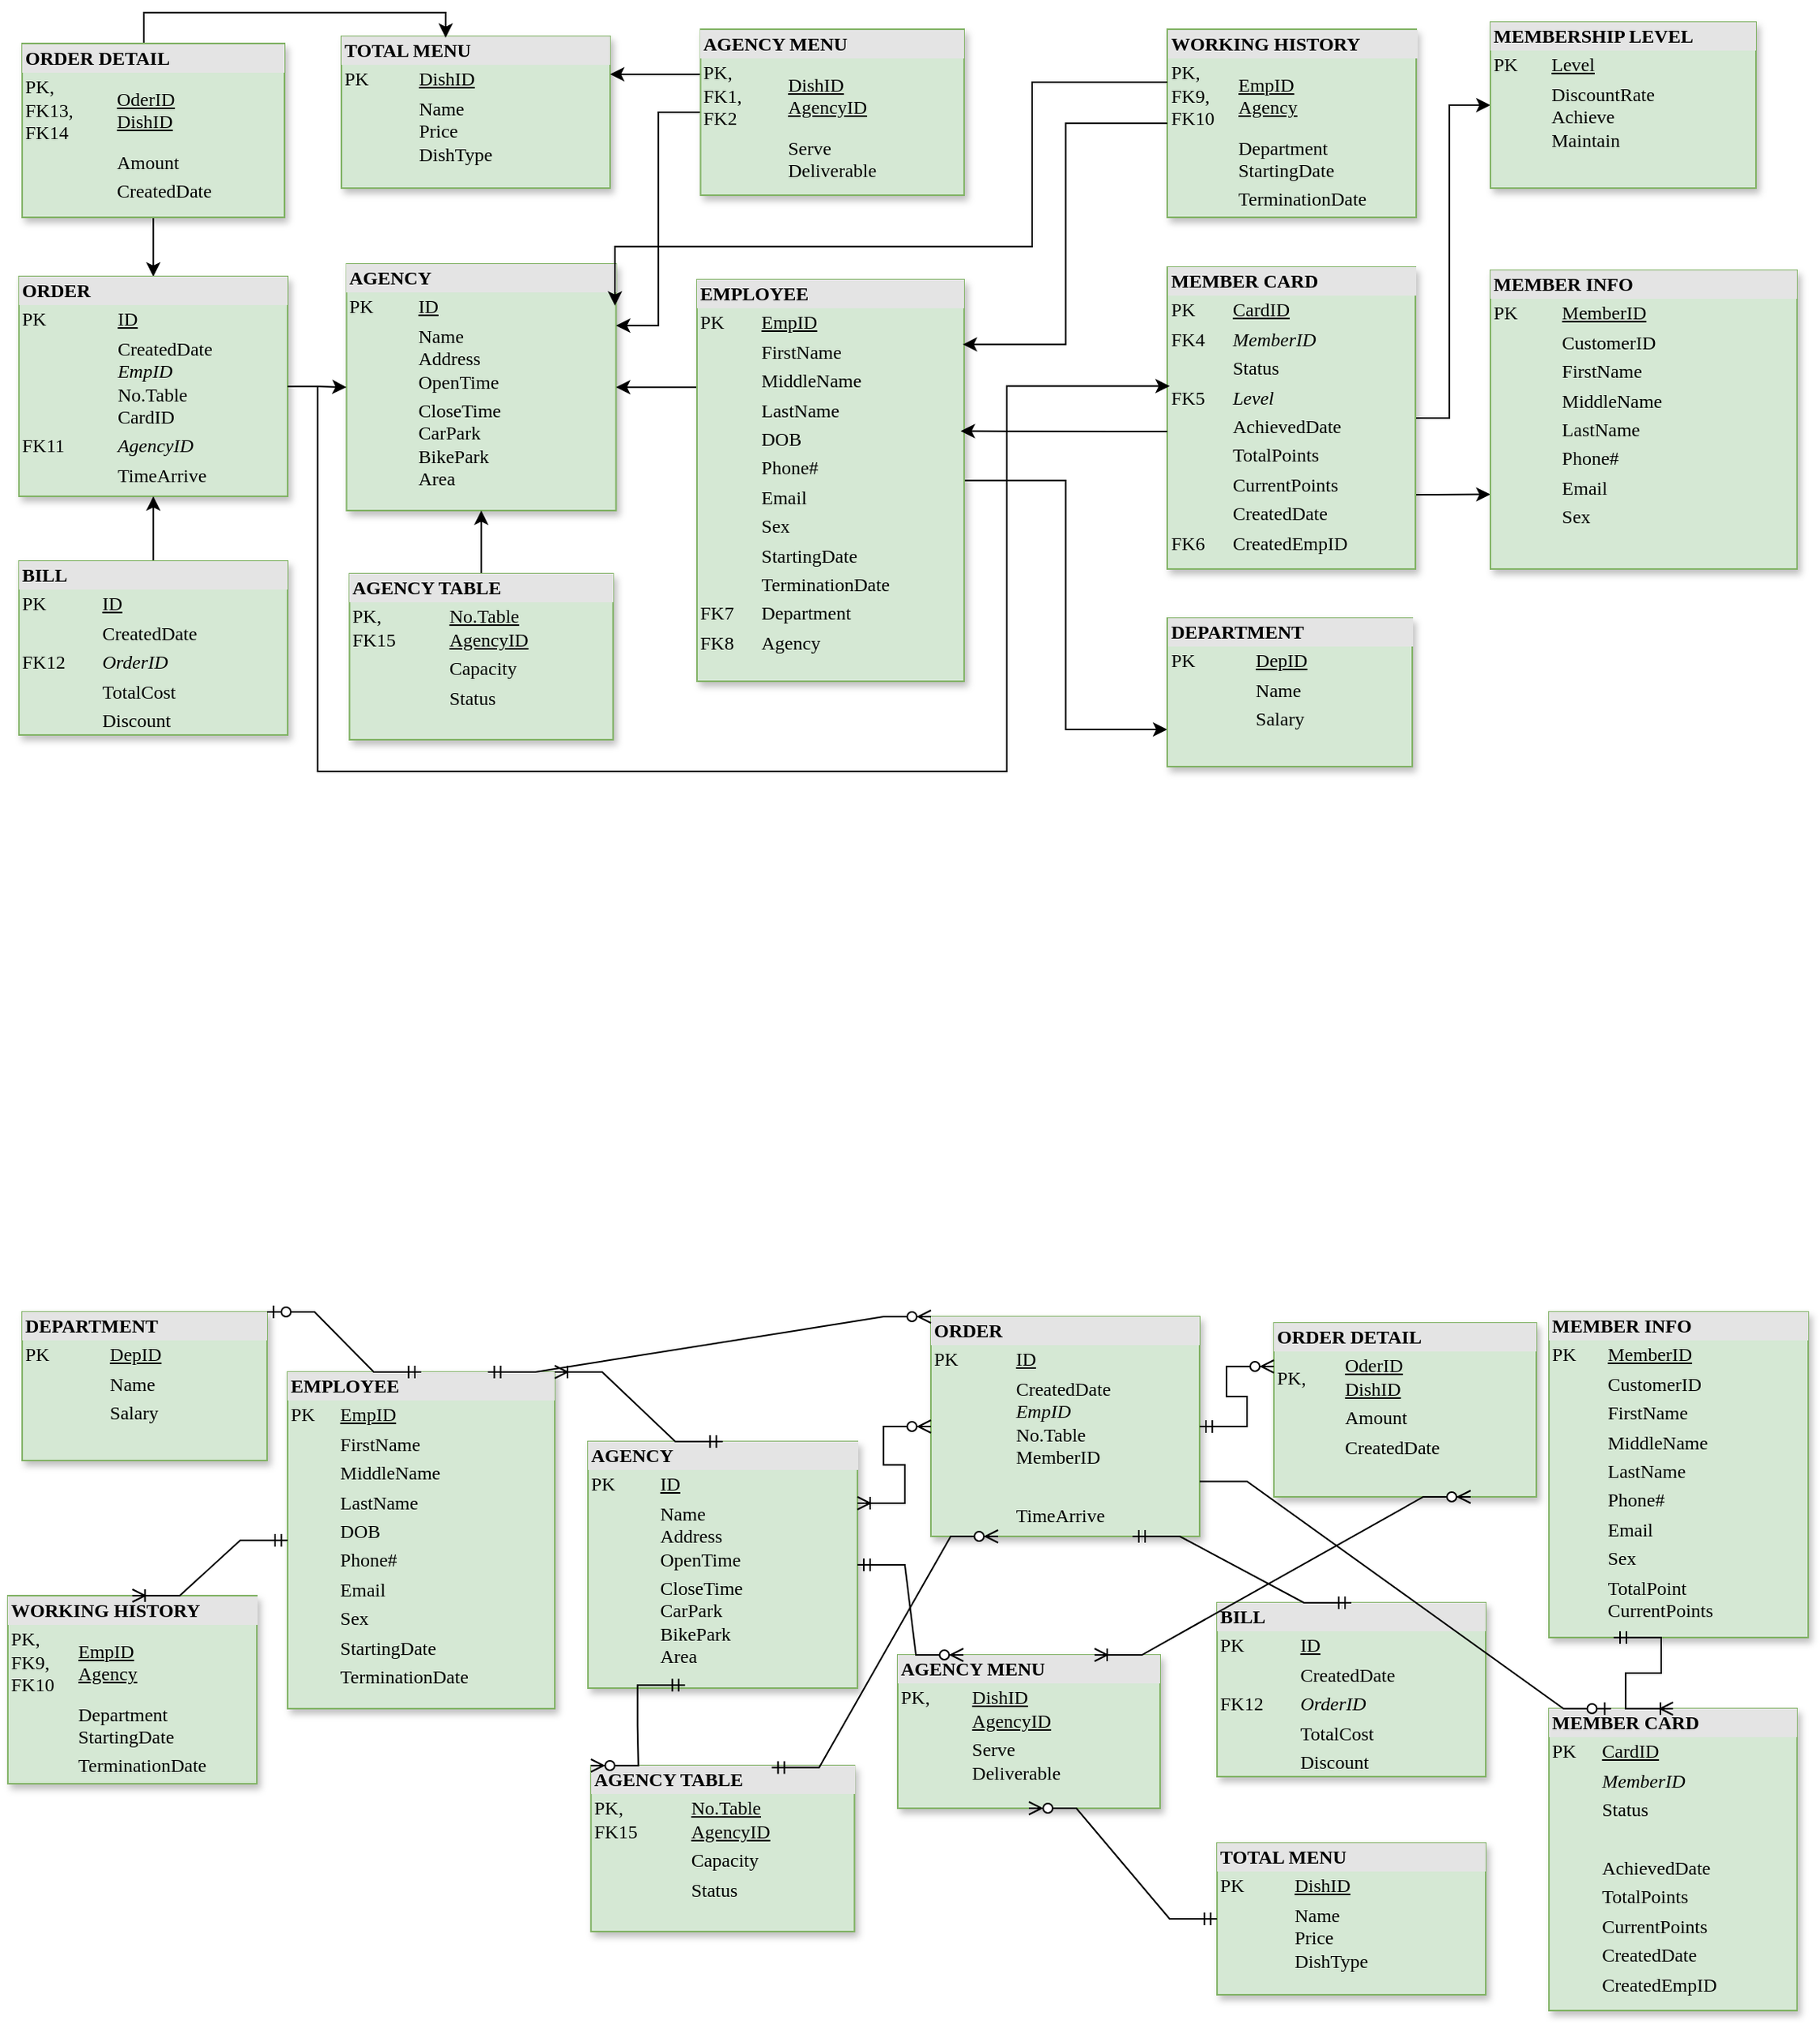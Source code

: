 <mxfile version="24.7.17">
  <diagram name="Page-1" id="2ca16b54-16f6-2749-3443-fa8db7711227">
    <mxGraphModel dx="1235" dy="614" grid="0" gridSize="10" guides="1" tooltips="1" connect="1" arrows="1" fold="1" page="1" pageScale="1" pageWidth="1169" pageHeight="827" background="none" math="0" shadow="0">
      <root>
        <mxCell id="0" />
        <mxCell id="1" parent="0" />
        <mxCell id="2ed32ef02a7f4228-1" value="&lt;div style=&quot;box-sizing:border-box;width:100%;background:#e4e4e4;padding:2px;&quot;&gt;&lt;b&gt;AGENCY&lt;/b&gt;&lt;/div&gt;&lt;table style=&quot;width:100%;font-size:1em;&quot; cellpadding=&quot;2&quot; cellspacing=&quot;0&quot;&gt;&lt;tbody&gt;&lt;tr&gt;&lt;td&gt;PK&lt;/td&gt;&lt;td&gt;&lt;u&gt;ID&lt;/u&gt;&lt;/td&gt;&lt;/tr&gt;&lt;tr&gt;&lt;td&gt;&lt;br&gt;&lt;/td&gt;&lt;td&gt;Name&lt;br&gt;Address&lt;br&gt;OpenTime&lt;/td&gt;&lt;/tr&gt;&lt;tr&gt;&lt;td&gt;&lt;/td&gt;&lt;td&gt;CloseTime&lt;br&gt;CarPark&lt;br&gt;BikePark&lt;br&gt;Area&lt;/td&gt;&lt;/tr&gt;&lt;/tbody&gt;&lt;/table&gt;" style="verticalAlign=top;align=left;overflow=fill;html=1;rounded=0;shadow=1;comic=0;labelBackgroundColor=none;strokeWidth=1;fontFamily=Verdana;fontSize=12;glass=0;fillStyle=auto;fillColor=#d5e8d4;strokeColor=#82b366;" parent="1" vertex="1">
          <mxGeometry x="227.25" y="185" width="170.5" height="156" as="geometry" />
        </mxCell>
        <mxCell id="6oDSdJ-jzybckBqlgJjw-52" style="edgeStyle=orthogonalEdgeStyle;rounded=0;orthogonalLoop=1;jettySize=auto;html=1;entryX=0;entryY=0.5;entryDx=0;entryDy=0;" parent="1" source="2ed32ef02a7f4228-10" target="6oDSdJ-jzybckBqlgJjw-8" edge="1">
          <mxGeometry relative="1" as="geometry">
            <Array as="points">
              <mxPoint x="925" y="282" />
              <mxPoint x="925" y="84" />
            </Array>
          </mxGeometry>
        </mxCell>
        <mxCell id="6oDSdJ-jzybckBqlgJjw-68" style="edgeStyle=orthogonalEdgeStyle;rounded=0;orthogonalLoop=1;jettySize=auto;html=1;entryX=0;entryY=0.75;entryDx=0;entryDy=0;" parent="1" source="2ed32ef02a7f4228-10" target="6oDSdJ-jzybckBqlgJjw-14" edge="1">
          <mxGeometry relative="1" as="geometry">
            <Array as="points">
              <mxPoint x="914" y="331" />
              <mxPoint x="914" y="331" />
            </Array>
          </mxGeometry>
        </mxCell>
        <mxCell id="2ed32ef02a7f4228-10" value="&lt;div style=&quot;box-sizing: border-box ; width: 100% ; background: #e4e4e4 ; padding: 2px&quot;&gt;&lt;b&gt;MEMBER CARD&lt;/b&gt;&lt;/div&gt;&lt;table style=&quot;width: 100% ; font-size: 1em&quot; cellpadding=&quot;2&quot; cellspacing=&quot;0&quot;&gt;&lt;tbody&gt;&lt;tr&gt;&lt;td&gt;PK&lt;/td&gt;&lt;td&gt;&lt;u&gt;CardID&lt;/u&gt;&lt;/td&gt;&lt;/tr&gt;&lt;tr&gt;&lt;td&gt;FK4&lt;/td&gt;&lt;td&gt;&lt;i&gt;MemberID&lt;/i&gt;&lt;/td&gt;&lt;/tr&gt;&lt;tr&gt;&lt;td&gt;&lt;/td&gt;&lt;td&gt;Status&lt;/td&gt;&lt;/tr&gt;&lt;tr&gt;&lt;td&gt;FK5&lt;/td&gt;&lt;td&gt;&lt;i&gt;Level&lt;/i&gt;&lt;/td&gt;&lt;/tr&gt;&lt;tr&gt;&lt;td&gt;&lt;/td&gt;&lt;td&gt;AchievedDate&lt;/td&gt;&lt;/tr&gt;&lt;tr&gt;&lt;td&gt;&lt;/td&gt;&lt;td&gt;TotalPoints&lt;/td&gt;&lt;/tr&gt;&lt;tr&gt;&lt;td&gt;&lt;/td&gt;&lt;td&gt;CurrentPoints&lt;/td&gt;&lt;/tr&gt;&lt;tr&gt;&lt;td&gt;&lt;/td&gt;&lt;td&gt;CreatedDate&lt;/td&gt;&lt;/tr&gt;&lt;tr&gt;&lt;td&gt;FK6&lt;/td&gt;&lt;td&gt;CreatedEmpID&lt;/td&gt;&lt;/tr&gt;&lt;/tbody&gt;&lt;/table&gt;" style="verticalAlign=top;align=left;overflow=fill;html=1;rounded=0;shadow=1;comic=0;labelBackgroundColor=none;strokeWidth=1;fontFamily=Verdana;fontSize=12;glass=0;fillStyle=auto;fillColor=#d5e8d4;strokeColor=#82b366;" parent="1" vertex="1">
          <mxGeometry x="746.5" y="187" width="157" height="191" as="geometry" />
        </mxCell>
        <mxCell id="6oDSdJ-jzybckBqlgJjw-4" value="&lt;div style=&quot;box-sizing:border-box;width:100%;background:#e4e4e4;padding:2px;&quot;&gt;&lt;b&gt;TOTAL MENU&lt;/b&gt;&lt;/div&gt;&lt;table style=&quot;width:100%;font-size:1em;&quot; cellpadding=&quot;2&quot; cellspacing=&quot;0&quot;&gt;&lt;tbody&gt;&lt;tr&gt;&lt;td&gt;PK&lt;/td&gt;&lt;td&gt;&lt;u&gt;DishID&lt;/u&gt;&lt;/td&gt;&lt;/tr&gt;&lt;tr&gt;&lt;td&gt;&lt;br&gt;&lt;/td&gt;&lt;td&gt;Name&lt;br&gt;Price&lt;br&gt;DishType&lt;/td&gt;&lt;/tr&gt;&lt;tr&gt;&lt;td&gt;&lt;/td&gt;&lt;td&gt;&lt;br&gt;&lt;br&gt;&lt;br&gt;&lt;/td&gt;&lt;/tr&gt;&lt;/tbody&gt;&lt;/table&gt;" style="verticalAlign=top;align=left;overflow=fill;html=1;rounded=0;shadow=1;comic=0;labelBackgroundColor=none;strokeWidth=1;fontFamily=Verdana;fontSize=12;glass=0;fillStyle=auto;fillColor=#d5e8d4;strokeColor=#82b366;" parent="1" vertex="1">
          <mxGeometry x="224" y="41" width="170" height="96" as="geometry" />
        </mxCell>
        <mxCell id="6oDSdJ-jzybckBqlgJjw-63" style="edgeStyle=orthogonalEdgeStyle;rounded=0;orthogonalLoop=1;jettySize=auto;html=1;entryX=1;entryY=0.25;entryDx=0;entryDy=0;" parent="1" source="6oDSdJ-jzybckBqlgJjw-7" target="2ed32ef02a7f4228-1" edge="1">
          <mxGeometry relative="1" as="geometry" />
        </mxCell>
        <mxCell id="6oDSdJ-jzybckBqlgJjw-67" style="edgeStyle=orthogonalEdgeStyle;rounded=0;orthogonalLoop=1;jettySize=auto;html=1;entryX=1;entryY=0.25;entryDx=0;entryDy=0;" parent="1" source="6oDSdJ-jzybckBqlgJjw-7" target="6oDSdJ-jzybckBqlgJjw-4" edge="1">
          <mxGeometry relative="1" as="geometry">
            <Array as="points">
              <mxPoint x="430" y="65" />
              <mxPoint x="430" y="65" />
            </Array>
          </mxGeometry>
        </mxCell>
        <mxCell id="6oDSdJ-jzybckBqlgJjw-7" value="&lt;div style=&quot;box-sizing: border-box ; width: 100% ; background: #e4e4e4 ; padding: 2px&quot;&gt;&lt;b&gt;AGENCY MENU&lt;/b&gt;&lt;/div&gt;&lt;table style=&quot;width: 100% ; font-size: 1em&quot; cellpadding=&quot;2&quot; cellspacing=&quot;0&quot;&gt;&lt;tbody&gt;&lt;tr&gt;&lt;td&gt;PK, &lt;br&gt;FK1, &lt;br&gt;FK2&lt;/td&gt;&lt;td&gt;&lt;u&gt;DishID&lt;br&gt;&lt;/u&gt;&lt;u&gt;AgencyID&lt;/u&gt;&lt;u&gt;&lt;br&gt;&lt;/u&gt;&lt;/td&gt;&lt;/tr&gt;&lt;tr&gt;&lt;td&gt;&lt;u&gt;&lt;br&gt;&lt;/u&gt;&lt;/td&gt;&lt;td&gt;Serve&lt;br&gt;Deliverable&lt;/td&gt;&lt;/tr&gt;&lt;tr&gt;&lt;td&gt;&lt;/td&gt;&lt;td&gt;&lt;br&gt;&lt;/td&gt;&lt;/tr&gt;&lt;/tbody&gt;&lt;/table&gt;" style="verticalAlign=top;align=left;overflow=fill;html=1;rounded=0;shadow=1;comic=0;labelBackgroundColor=none;strokeWidth=1;fontFamily=Verdana;fontSize=12;glass=0;fillStyle=auto;fillColor=#d5e8d4;strokeColor=#82b366;" parent="1" vertex="1">
          <mxGeometry x="451.25" y="36.5" width="166.75" height="105" as="geometry" />
        </mxCell>
        <mxCell id="6oDSdJ-jzybckBqlgJjw-8" value="&lt;div style=&quot;box-sizing: border-box ; width: 100% ; background: #e4e4e4 ; padding: 2px&quot;&gt;&lt;b&gt;MEMBERSHIP LEVEL&lt;/b&gt;&lt;/div&gt;&lt;table style=&quot;width: 100% ; font-size: 1em&quot; cellpadding=&quot;2&quot; cellspacing=&quot;0&quot;&gt;&lt;tbody&gt;&lt;tr&gt;&lt;td&gt;PK&lt;/td&gt;&lt;td&gt;&lt;u&gt;Level&lt;br&gt;&lt;/u&gt;&lt;/td&gt;&lt;/tr&gt;&lt;tr&gt;&lt;td&gt;&lt;u&gt;&lt;br&gt;&lt;/u&gt;&lt;/td&gt;&lt;td&gt;DiscountRate&lt;br&gt;Achieve&lt;br&gt;Maintain&lt;/td&gt;&lt;/tr&gt;&lt;tr&gt;&lt;td&gt;&lt;/td&gt;&lt;td&gt;&lt;br&gt;&lt;/td&gt;&lt;/tr&gt;&lt;/tbody&gt;&lt;/table&gt;" style="verticalAlign=top;align=left;overflow=fill;html=1;rounded=0;shadow=1;comic=0;labelBackgroundColor=none;strokeWidth=1;fontFamily=Verdana;fontSize=12;glass=0;fillStyle=auto;fillColor=#d5e8d4;strokeColor=#82b366;" parent="1" vertex="1">
          <mxGeometry x="951" y="32" width="168" height="105" as="geometry" />
        </mxCell>
        <mxCell id="6oDSdJ-jzybckBqlgJjw-14" value="&lt;div style=&quot;box-sizing: border-box ; width: 100% ; background: #e4e4e4 ; padding: 2px&quot;&gt;&lt;b&gt;MEMBER INFO&lt;/b&gt;&lt;/div&gt;&lt;table style=&quot;width: 100% ; font-size: 1em&quot; cellpadding=&quot;2&quot; cellspacing=&quot;0&quot;&gt;&lt;tbody&gt;&lt;tr&gt;&lt;td&gt;PK&lt;/td&gt;&lt;td&gt;&lt;u&gt;MemberID&lt;br&gt;&lt;/u&gt;&lt;/td&gt;&lt;/tr&gt;&lt;tr&gt;&lt;td&gt;&lt;/td&gt;&lt;td&gt;CustomerID&lt;/td&gt;&lt;/tr&gt;&lt;tr&gt;&lt;td&gt;&lt;/td&gt;&lt;td&gt;FirstName&lt;/td&gt;&lt;/tr&gt;&lt;tr&gt;&lt;td&gt;&lt;/td&gt;&lt;td&gt;MiddleName&lt;/td&gt;&lt;/tr&gt;&lt;tr&gt;&lt;td&gt;&lt;/td&gt;&lt;td&gt;LastName&lt;/td&gt;&lt;/tr&gt;&lt;tr&gt;&lt;td&gt;&lt;/td&gt;&lt;td&gt;Phone#&lt;/td&gt;&lt;/tr&gt;&lt;tr&gt;&lt;td&gt;&lt;/td&gt;&lt;td&gt;Email&lt;/td&gt;&lt;/tr&gt;&lt;tr&gt;&lt;td&gt;&lt;/td&gt;&lt;td&gt;Sex&lt;/td&gt;&lt;/tr&gt;&lt;tr&gt;&lt;td&gt;&lt;br&gt;&lt;/td&gt;&lt;td&gt;&lt;br&gt;&lt;/td&gt;&lt;/tr&gt;&lt;/tbody&gt;&lt;/table&gt;" style="verticalAlign=top;align=left;overflow=fill;html=1;rounded=0;shadow=1;comic=0;labelBackgroundColor=none;strokeWidth=1;fontFamily=Verdana;fontSize=12;glass=0;fillStyle=auto;fillColor=#d5e8d4;strokeColor=#82b366;" parent="1" vertex="1">
          <mxGeometry x="951" y="189" width="194" height="189" as="geometry" />
        </mxCell>
        <mxCell id="6oDSdJ-jzybckBqlgJjw-47" style="edgeStyle=orthogonalEdgeStyle;rounded=0;orthogonalLoop=1;jettySize=auto;html=1;entryX=0;entryY=0.75;entryDx=0;entryDy=0;" parent="1" source="6oDSdJ-jzybckBqlgJjw-17" target="6oDSdJ-jzybckBqlgJjw-19" edge="1">
          <mxGeometry relative="1" as="geometry" />
        </mxCell>
        <mxCell id="6oDSdJ-jzybckBqlgJjw-75" style="edgeStyle=orthogonalEdgeStyle;rounded=0;orthogonalLoop=1;jettySize=auto;html=1;entryX=1;entryY=0.5;entryDx=0;entryDy=0;exitX=0;exitY=0.25;exitDx=0;exitDy=0;" parent="1" source="6oDSdJ-jzybckBqlgJjw-17" target="2ed32ef02a7f4228-1" edge="1">
          <mxGeometry relative="1" as="geometry">
            <Array as="points">
              <mxPoint x="449" y="263" />
            </Array>
          </mxGeometry>
        </mxCell>
        <mxCell id="6oDSdJ-jzybckBqlgJjw-17" value="&lt;div style=&quot;box-sizing: border-box ; width: 100% ; background: #e4e4e4 ; padding: 2px&quot;&gt;&lt;b&gt;EMPLOYEE&lt;/b&gt;&lt;/div&gt;&lt;table cellspacing=&quot;0&quot; cellpadding=&quot;2&quot; style=&quot;width: 100% ; font-size: 1em&quot;&gt;&lt;tbody&gt;&lt;tr&gt;&lt;td&gt;PK&lt;/td&gt;&lt;td&gt;&lt;u&gt;EmpID&lt;br&gt;&lt;/u&gt;&lt;/td&gt;&lt;/tr&gt;&lt;tr&gt;&lt;td&gt;&lt;/td&gt;&lt;td&gt;FirstName&lt;/td&gt;&lt;/tr&gt;&lt;tr&gt;&lt;td&gt;&lt;/td&gt;&lt;td&gt;MiddleName&lt;/td&gt;&lt;/tr&gt;&lt;tr&gt;&lt;td&gt;&lt;/td&gt;&lt;td&gt;LastName&lt;/td&gt;&lt;/tr&gt;&lt;tr&gt;&lt;td&gt;&lt;/td&gt;&lt;td&gt;DOB&lt;/td&gt;&lt;/tr&gt;&lt;tr&gt;&lt;td&gt;&lt;/td&gt;&lt;td&gt;Phone#&lt;/td&gt;&lt;/tr&gt;&lt;tr&gt;&lt;td&gt;&lt;/td&gt;&lt;td&gt;Email&lt;/td&gt;&lt;/tr&gt;&lt;tr&gt;&lt;td&gt;&lt;/td&gt;&lt;td&gt;Sex&lt;/td&gt;&lt;/tr&gt;&lt;tr&gt;&lt;td&gt;&lt;/td&gt;&lt;td&gt;StartingDate&lt;/td&gt;&lt;/tr&gt;&lt;tr&gt;&lt;td&gt;&lt;/td&gt;&lt;td&gt;TerminationDate&lt;/td&gt;&lt;/tr&gt;&lt;tr&gt;&lt;td&gt;FK7&lt;/td&gt;&lt;td&gt;Department&lt;/td&gt;&lt;/tr&gt;&lt;tr&gt;&lt;td&gt;FK8&lt;/td&gt;&lt;td&gt;Agency&lt;/td&gt;&lt;/tr&gt;&lt;/tbody&gt;&lt;/table&gt;" style="verticalAlign=top;align=left;overflow=fill;html=1;rounded=0;shadow=1;comic=0;labelBackgroundColor=none;strokeWidth=1;fontFamily=Verdana;fontSize=12;glass=0;fillStyle=auto;fillColor=#d5e8d4;strokeColor=#82b366;" parent="1" vertex="1">
          <mxGeometry x="449" y="195" width="169" height="254" as="geometry" />
        </mxCell>
        <mxCell id="6oDSdJ-jzybckBqlgJjw-19" value="&lt;div style=&quot;box-sizing: border-box ; width: 100% ; background: #e4e4e4 ; padding: 2px&quot;&gt;&lt;b&gt;DEPARTMENT&lt;/b&gt;&lt;/div&gt;&lt;table style=&quot;width: 100% ; font-size: 1em&quot; cellpadding=&quot;2&quot; cellspacing=&quot;0&quot;&gt;&lt;tbody&gt;&lt;tr&gt;&lt;td&gt;PK&lt;/td&gt;&lt;td&gt;&lt;u&gt;DepID&lt;br&gt;&lt;/u&gt;&lt;/td&gt;&lt;/tr&gt;&lt;tr&gt;&lt;td&gt;&lt;/td&gt;&lt;td&gt;Name&lt;/td&gt;&lt;/tr&gt;&lt;tr&gt;&lt;td&gt;&lt;/td&gt;&lt;td&gt;Salary&lt;/td&gt;&lt;/tr&gt;&lt;/tbody&gt;&lt;/table&gt;" style="verticalAlign=top;align=left;overflow=fill;html=1;rounded=0;shadow=1;comic=0;labelBackgroundColor=none;strokeWidth=1;fontFamily=Verdana;fontSize=12;glass=0;fillStyle=auto;fillColor=#d5e8d4;strokeColor=#82b366;" parent="1" vertex="1">
          <mxGeometry x="746.5" y="409" width="155" height="94" as="geometry" />
        </mxCell>
        <mxCell id="6oDSdJ-jzybckBqlgJjw-22" value="&lt;div style=&quot;box-sizing: border-box ; width: 100% ; background: #e4e4e4 ; padding: 2px&quot;&gt;&lt;b&gt;WORKING HISTORY&lt;/b&gt;&lt;/div&gt;&lt;table cellspacing=&quot;0&quot; cellpadding=&quot;2&quot; style=&quot;width: 100% ; font-size: 1em&quot;&gt;&lt;tbody&gt;&lt;tr&gt;&lt;td&gt;PK,&lt;br&gt;FK9,&lt;br&gt;FK10&lt;/td&gt;&lt;td&gt;&lt;u&gt;EmpID&lt;/u&gt;&lt;br&gt;&lt;u&gt;Agency&lt;/u&gt;&lt;/td&gt;&lt;/tr&gt;&lt;tr&gt;&lt;td&gt;&lt;/td&gt;&lt;td&gt;Department&lt;br&gt;StartingDate&lt;/td&gt;&lt;/tr&gt;&lt;tr&gt;&lt;td&gt;&lt;/td&gt;&lt;td&gt;TerminationDate&lt;/td&gt;&lt;/tr&gt;&lt;/tbody&gt;&lt;/table&gt;" style="verticalAlign=top;align=left;overflow=fill;html=1;rounded=0;shadow=1;comic=0;labelBackgroundColor=none;strokeWidth=1;fontFamily=Verdana;fontSize=12;glass=0;fillStyle=auto;fillColor=#d5e8d4;strokeColor=#82b366;" parent="1" vertex="1">
          <mxGeometry x="746.5" y="36.5" width="157.5" height="119" as="geometry" />
        </mxCell>
        <mxCell id="6oDSdJ-jzybckBqlgJjw-46" style="edgeStyle=orthogonalEdgeStyle;rounded=0;orthogonalLoop=1;jettySize=auto;html=1;entryX=0.987;entryY=0.377;entryDx=0;entryDy=0;entryPerimeter=0;" parent="1" source="2ed32ef02a7f4228-10" target="6oDSdJ-jzybckBqlgJjw-17" edge="1">
          <mxGeometry relative="1" as="geometry">
            <Array as="points">
              <mxPoint x="715" y="291" />
              <mxPoint x="715" y="291" />
            </Array>
          </mxGeometry>
        </mxCell>
        <mxCell id="6oDSdJ-jzybckBqlgJjw-65" style="edgeStyle=orthogonalEdgeStyle;rounded=0;orthogonalLoop=1;jettySize=auto;html=1;" parent="1" source="6oDSdJ-jzybckBqlgJjw-59" target="6oDSdJ-jzybckBqlgJjw-57" edge="1">
          <mxGeometry relative="1" as="geometry" />
        </mxCell>
        <mxCell id="6oDSdJ-jzybckBqlgJjw-59" value="&lt;div style=&quot;box-sizing: border-box ; width: 100% ; background: #e4e4e4 ; padding: 2px&quot;&gt;&lt;b&gt;ORDER DETAIL&lt;/b&gt;&lt;/div&gt;&lt;table cellspacing=&quot;0&quot; cellpadding=&quot;2&quot; style=&quot;width: 100% ; font-size: 1em&quot;&gt;&lt;tbody&gt;&lt;tr&gt;&lt;td&gt;PK,&lt;br&gt;FK13,&lt;br&gt;FK14&lt;/td&gt;&lt;td&gt;&lt;u&gt;OderID&lt;/u&gt;&lt;br&gt;&lt;u&gt;DishID&lt;/u&gt;&lt;/td&gt;&lt;/tr&gt;&lt;tr&gt;&lt;td&gt;&lt;/td&gt;&lt;td&gt;Amount&lt;br&gt;&lt;/td&gt;&lt;/tr&gt;&lt;tr&gt;&lt;td&gt;&lt;/td&gt;&lt;td&gt;CreatedDate&lt;/td&gt;&lt;/tr&gt;&lt;/tbody&gt;&lt;/table&gt;" style="verticalAlign=top;align=left;overflow=fill;html=1;rounded=0;shadow=1;comic=0;labelBackgroundColor=none;strokeWidth=1;fontFamily=Verdana;fontSize=12;glass=0;fillStyle=auto;fillColor=#d5e8d4;strokeColor=#82b366;" parent="1" vertex="1">
          <mxGeometry x="22" y="45.5" width="166" height="110" as="geometry" />
        </mxCell>
        <mxCell id="q3oLLgkranHTOYc-cPBV-6" style="edgeStyle=orthogonalEdgeStyle;rounded=0;orthogonalLoop=1;jettySize=auto;html=1;entryX=0;entryY=0.5;entryDx=0;entryDy=0;" parent="1" source="6oDSdJ-jzybckBqlgJjw-57" target="2ed32ef02a7f4228-1" edge="1">
          <mxGeometry relative="1" as="geometry" />
        </mxCell>
        <mxCell id="6oDSdJ-jzybckBqlgJjw-57" value="&lt;div style=&quot;box-sizing:border-box;width:100%;background:#e4e4e4;padding:2px;&quot;&gt;&lt;b&gt;ORDER&lt;/b&gt;&lt;/div&gt;&lt;table style=&quot;width:100%;font-size:1em;&quot; cellpadding=&quot;2&quot; cellspacing=&quot;0&quot;&gt;&lt;tbody&gt;&lt;tr&gt;&lt;td&gt;PK&lt;/td&gt;&lt;td&gt;&lt;u&gt;ID&lt;/u&gt;&lt;/td&gt;&lt;/tr&gt;&lt;tr&gt;&lt;td&gt;&lt;br&gt;&amp;nbsp; &amp;nbsp; &amp;nbsp; &amp;nbsp; &amp;nbsp; &amp;nbsp; &lt;/td&gt;&lt;td&gt;CreatedDate&lt;br&gt;&lt;i&gt;EmpID&lt;/i&gt;&lt;br&gt;No.Table&lt;br&gt;CardID&amp;nbsp; &amp;nbsp; &amp;nbsp; &amp;nbsp; &amp;nbsp;&lt;/td&gt;&lt;/tr&gt;&lt;tr&gt;&lt;td&gt;FK11&lt;/td&gt;&lt;td&gt;&lt;i&gt;AgencyID&lt;/i&gt;&lt;/td&gt;&lt;/tr&gt;&lt;tr&gt;&lt;td&gt;&lt;/td&gt;&lt;td&gt;TimeArrive&lt;/td&gt;&lt;/tr&gt;&lt;/tbody&gt;&lt;/table&gt;" style="verticalAlign=top;align=left;overflow=fill;html=1;rounded=0;shadow=1;comic=0;labelBackgroundColor=none;strokeWidth=1;fontFamily=Verdana;fontSize=12;glass=0;fillStyle=auto;fillColor=#d5e8d4;strokeColor=#82b366;" parent="1" vertex="1">
          <mxGeometry x="20" y="193" width="170" height="139" as="geometry" />
        </mxCell>
        <mxCell id="6oDSdJ-jzybckBqlgJjw-73" style="edgeStyle=orthogonalEdgeStyle;rounded=0;orthogonalLoop=1;jettySize=auto;html=1;entryX=0.388;entryY=0.009;entryDx=0;entryDy=0;entryPerimeter=0;" parent="1" target="6oDSdJ-jzybckBqlgJjw-4" edge="1">
          <mxGeometry relative="1" as="geometry">
            <mxPoint x="99" y="45" as="sourcePoint" />
            <Array as="points">
              <mxPoint x="99" y="26" />
              <mxPoint x="290" y="26" />
            </Array>
          </mxGeometry>
        </mxCell>
        <mxCell id="6oDSdJ-jzybckBqlgJjw-77" style="edgeStyle=orthogonalEdgeStyle;rounded=0;orthogonalLoop=1;jettySize=auto;html=1;entryX=0.5;entryY=1;entryDx=0;entryDy=0;" parent="1" source="6oDSdJ-jzybckBqlgJjw-76" target="6oDSdJ-jzybckBqlgJjw-57" edge="1">
          <mxGeometry relative="1" as="geometry" />
        </mxCell>
        <mxCell id="6oDSdJ-jzybckBqlgJjw-76" value="&lt;div style=&quot;box-sizing:border-box;width:100%;background:#e4e4e4;padding:2px;&quot;&gt;&lt;b&gt;BILL&lt;/b&gt;&lt;/div&gt;&lt;table style=&quot;width:100%;font-size:1em;&quot; cellpadding=&quot;2&quot; cellspacing=&quot;0&quot;&gt;&lt;tbody&gt;&lt;tr&gt;&lt;td&gt;PK&lt;/td&gt;&lt;td&gt;&lt;u&gt;ID&lt;/u&gt;&lt;/td&gt;&lt;/tr&gt;&lt;tr&gt;&lt;td&gt;&amp;nbsp; &amp;nbsp; &amp;nbsp; &amp;nbsp; &amp;nbsp; &amp;nbsp;&amp;nbsp;&lt;/td&gt;&lt;td&gt;CreatedDate&amp;nbsp; &amp;nbsp; &amp;nbsp; &amp;nbsp; &amp;nbsp;&amp;nbsp;&lt;/td&gt;&lt;/tr&gt;&lt;tr&gt;&lt;td&gt;FK12&lt;/td&gt;&lt;td&gt;&lt;i&gt;OrderID&lt;/i&gt;&amp;nbsp; &amp;nbsp;&amp;nbsp;&lt;/td&gt;&lt;/tr&gt;&lt;tr&gt;&lt;td&gt;&lt;/td&gt;&lt;td&gt;TotalCost&lt;/td&gt;&lt;/tr&gt;&lt;tr&gt;&lt;td&gt;&lt;/td&gt;&lt;td&gt;Discount&lt;/td&gt;&lt;/tr&gt;&lt;/tbody&gt;&lt;/table&gt;" style="verticalAlign=top;align=left;overflow=fill;html=1;rounded=0;shadow=1;comic=0;labelBackgroundColor=none;strokeWidth=1;fontFamily=Verdana;fontSize=12;glass=0;fillStyle=auto;fillColor=#d5e8d4;strokeColor=#82b366;" parent="1" vertex="1">
          <mxGeometry x="20" y="373" width="170" height="110" as="geometry" />
        </mxCell>
        <mxCell id="6oDSdJ-jzybckBqlgJjw-80" style="edgeStyle=orthogonalEdgeStyle;rounded=0;orthogonalLoop=1;jettySize=auto;html=1;entryX=0.5;entryY=1;entryDx=0;entryDy=0;" parent="1" source="6oDSdJ-jzybckBqlgJjw-79" target="2ed32ef02a7f4228-1" edge="1">
          <mxGeometry relative="1" as="geometry" />
        </mxCell>
        <mxCell id="6oDSdJ-jzybckBqlgJjw-79" value="&lt;div style=&quot;box-sizing: border-box ; width: 100% ; background: #e4e4e4 ; padding: 2px&quot;&gt;&lt;b&gt;AGENCY TABLE&lt;/b&gt;&lt;/div&gt;&lt;table style=&quot;width: 100% ; font-size: 1em&quot; cellpadding=&quot;2&quot; cellspacing=&quot;0&quot;&gt;&lt;tbody&gt;&lt;tr&gt;&lt;td&gt;PK, &lt;br&gt;FK15&lt;br&gt;&lt;/td&gt;&lt;td&gt;&lt;u&gt;No.Table&lt;br&gt;&lt;/u&gt;&lt;u&gt;AgencyID&lt;/u&gt;&lt;u&gt;&lt;br&gt;&lt;/u&gt;&lt;/td&gt;&lt;/tr&gt;&lt;tr&gt;&lt;td&gt;&lt;u&gt;&lt;br&gt;&lt;/u&gt;&lt;/td&gt;&lt;td&gt;Capacity&lt;/td&gt;&lt;/tr&gt;&lt;tr&gt;&lt;td&gt;&lt;/td&gt;&lt;td&gt;Status&lt;/td&gt;&lt;/tr&gt;&lt;/tbody&gt;&lt;/table&gt;" style="verticalAlign=top;align=left;overflow=fill;html=1;rounded=0;shadow=1;comic=0;labelBackgroundColor=none;strokeWidth=1;fontFamily=Verdana;fontSize=12;glass=0;fillStyle=auto;fillColor=#d5e8d4;strokeColor=#82b366;" parent="1" vertex="1">
          <mxGeometry x="229.13" y="381" width="166.75" height="105" as="geometry" />
        </mxCell>
        <mxCell id="q3oLLgkranHTOYc-cPBV-7" style="edgeStyle=orthogonalEdgeStyle;rounded=0;orthogonalLoop=1;jettySize=auto;html=1;entryX=0.995;entryY=0.161;entryDx=0;entryDy=0;entryPerimeter=0;" parent="1" source="6oDSdJ-jzybckBqlgJjw-22" target="6oDSdJ-jzybckBqlgJjw-17" edge="1">
          <mxGeometry relative="1" as="geometry" />
        </mxCell>
        <mxCell id="q3oLLgkranHTOYc-cPBV-9" style="edgeStyle=orthogonalEdgeStyle;rounded=0;orthogonalLoop=1;jettySize=auto;html=1;entryX=0.996;entryY=0.169;entryDx=0;entryDy=0;entryPerimeter=0;" parent="1" source="6oDSdJ-jzybckBqlgJjw-22" target="2ed32ef02a7f4228-1" edge="1">
          <mxGeometry relative="1" as="geometry">
            <Array as="points">
              <mxPoint x="661" y="70" />
              <mxPoint x="661" y="174" />
              <mxPoint x="397" y="174" />
            </Array>
          </mxGeometry>
        </mxCell>
        <mxCell id="q3oLLgkranHTOYc-cPBV-10" style="edgeStyle=orthogonalEdgeStyle;rounded=0;orthogonalLoop=1;jettySize=auto;html=1;entryX=0.01;entryY=0.394;entryDx=0;entryDy=0;entryPerimeter=0;" parent="1" source="6oDSdJ-jzybckBqlgJjw-57" target="2ed32ef02a7f4228-10" edge="1">
          <mxGeometry relative="1" as="geometry">
            <Array as="points">
              <mxPoint x="209" y="262" />
              <mxPoint x="209" y="506" />
              <mxPoint x="645" y="506" />
              <mxPoint x="645" y="262" />
            </Array>
          </mxGeometry>
        </mxCell>
        <mxCell id="lXvXYqOru0lQ5BLbKT0R-1" value="&lt;div style=&quot;box-sizing: border-box ; width: 100% ; background: #e4e4e4 ; padding: 2px&quot;&gt;&lt;b&gt;EMPLOYEE&lt;/b&gt;&lt;/div&gt;&lt;table cellspacing=&quot;0&quot; cellpadding=&quot;2&quot; style=&quot;width: 100% ; font-size: 1em&quot;&gt;&lt;tbody&gt;&lt;tr&gt;&lt;td&gt;PK&lt;/td&gt;&lt;td&gt;&lt;u&gt;EmpID&lt;br&gt;&lt;/u&gt;&lt;/td&gt;&lt;/tr&gt;&lt;tr&gt;&lt;td&gt;&lt;/td&gt;&lt;td&gt;FirstName&lt;/td&gt;&lt;/tr&gt;&lt;tr&gt;&lt;td&gt;&lt;/td&gt;&lt;td&gt;MiddleName&lt;/td&gt;&lt;/tr&gt;&lt;tr&gt;&lt;td&gt;&lt;/td&gt;&lt;td&gt;LastName&lt;/td&gt;&lt;/tr&gt;&lt;tr&gt;&lt;td&gt;&lt;/td&gt;&lt;td&gt;DOB&lt;/td&gt;&lt;/tr&gt;&lt;tr&gt;&lt;td&gt;&lt;/td&gt;&lt;td&gt;Phone#&lt;/td&gt;&lt;/tr&gt;&lt;tr&gt;&lt;td&gt;&lt;/td&gt;&lt;td&gt;Email&lt;/td&gt;&lt;/tr&gt;&lt;tr&gt;&lt;td&gt;&lt;/td&gt;&lt;td&gt;Sex&lt;/td&gt;&lt;/tr&gt;&lt;tr&gt;&lt;td&gt;&lt;/td&gt;&lt;td&gt;StartingDate&lt;/td&gt;&lt;/tr&gt;&lt;tr&gt;&lt;td&gt;&lt;/td&gt;&lt;td&gt;TerminationDate&lt;/td&gt;&lt;/tr&gt;&lt;tr&gt;&lt;td&gt;&lt;br&gt;&lt;/td&gt;&lt;td&gt;&lt;br&gt;&lt;/td&gt;&lt;/tr&gt;&lt;/tbody&gt;&lt;/table&gt;" style="verticalAlign=top;align=left;overflow=fill;html=1;rounded=0;shadow=1;comic=0;labelBackgroundColor=none;strokeWidth=1;fontFamily=Verdana;fontSize=12;glass=0;fillStyle=auto;fillColor=#d5e8d4;strokeColor=#82b366;" vertex="1" parent="1">
          <mxGeometry x="190" y="886" width="169" height="213" as="geometry" />
        </mxCell>
        <mxCell id="lXvXYqOru0lQ5BLbKT0R-2" value="&lt;div style=&quot;box-sizing:border-box;width:100%;background:#e4e4e4;padding:2px;&quot;&gt;&lt;b&gt;AGENCY&lt;/b&gt;&lt;/div&gt;&lt;table style=&quot;width:100%;font-size:1em;&quot; cellpadding=&quot;2&quot; cellspacing=&quot;0&quot;&gt;&lt;tbody&gt;&lt;tr&gt;&lt;td&gt;PK&lt;/td&gt;&lt;td&gt;&lt;u&gt;ID&lt;/u&gt;&lt;/td&gt;&lt;/tr&gt;&lt;tr&gt;&lt;td&gt;&lt;br&gt;&lt;/td&gt;&lt;td&gt;Name&lt;br&gt;Address&lt;br&gt;OpenTime&lt;/td&gt;&lt;/tr&gt;&lt;tr&gt;&lt;td&gt;&lt;/td&gt;&lt;td&gt;CloseTime&lt;br&gt;CarPark&lt;br&gt;BikePark&lt;br&gt;Area&lt;/td&gt;&lt;/tr&gt;&lt;/tbody&gt;&lt;/table&gt;" style="verticalAlign=top;align=left;overflow=fill;html=1;rounded=0;shadow=1;comic=0;labelBackgroundColor=none;strokeWidth=1;fontFamily=Verdana;fontSize=12;glass=0;fillStyle=auto;fillColor=#d5e8d4;strokeColor=#82b366;" vertex="1" parent="1">
          <mxGeometry x="380" y="930" width="170.5" height="156" as="geometry" />
        </mxCell>
        <mxCell id="lXvXYqOru0lQ5BLbKT0R-4" value="" style="edgeStyle=entityRelationEdgeStyle;fontSize=12;html=1;endArrow=ERoneToMany;startArrow=ERmandOne;rounded=0;exitX=0.5;exitY=0;exitDx=0;exitDy=0;entryX=1;entryY=0;entryDx=0;entryDy=0;" edge="1" parent="1" source="lXvXYqOru0lQ5BLbKT0R-2" target="lXvXYqOru0lQ5BLbKT0R-1">
          <mxGeometry width="100" height="100" relative="1" as="geometry">
            <mxPoint x="379" y="1059" as="sourcePoint" />
            <mxPoint x="380" y="1005" as="targetPoint" />
            <Array as="points">
              <mxPoint x="458" y="1103" />
              <mxPoint x="348" y="893" />
            </Array>
          </mxGeometry>
        </mxCell>
        <mxCell id="lXvXYqOru0lQ5BLbKT0R-5" value="&lt;div style=&quot;box-sizing:border-box;width:100%;background:#e4e4e4;padding:2px;&quot;&gt;&lt;b&gt;ORDER&lt;/b&gt;&lt;/div&gt;&lt;table style=&quot;width:100%;font-size:1em;&quot; cellpadding=&quot;2&quot; cellspacing=&quot;0&quot;&gt;&lt;tbody&gt;&lt;tr&gt;&lt;td&gt;PK&lt;/td&gt;&lt;td&gt;&lt;u&gt;ID&lt;/u&gt;&lt;/td&gt;&lt;/tr&gt;&lt;tr&gt;&lt;td&gt;&lt;br&gt;&amp;nbsp; &amp;nbsp; &amp;nbsp; &amp;nbsp; &amp;nbsp; &amp;nbsp; &lt;/td&gt;&lt;td&gt;CreatedDate&lt;br&gt;&lt;i&gt;EmpID&lt;/i&gt;&lt;br&gt;No.Table&lt;br&gt;MemberID&amp;nbsp; &amp;nbsp; &amp;nbsp; &amp;nbsp; &amp;nbsp;&lt;/td&gt;&lt;/tr&gt;&lt;tr&gt;&lt;td&gt;&lt;br&gt;&lt;/td&gt;&lt;td&gt;&lt;/td&gt;&lt;/tr&gt;&lt;tr&gt;&lt;td&gt;&lt;/td&gt;&lt;td&gt;TimeArrive&lt;/td&gt;&lt;/tr&gt;&lt;/tbody&gt;&lt;/table&gt;" style="verticalAlign=top;align=left;overflow=fill;html=1;rounded=0;shadow=1;comic=0;labelBackgroundColor=none;strokeWidth=1;fontFamily=Verdana;fontSize=12;glass=0;fillStyle=auto;fillColor=#d5e8d4;strokeColor=#82b366;" vertex="1" parent="1">
          <mxGeometry x="597" y="851" width="170" height="139" as="geometry" />
        </mxCell>
        <mxCell id="lXvXYqOru0lQ5BLbKT0R-6" value="&lt;div style=&quot;box-sizing: border-box ; width: 100% ; background: #e4e4e4 ; padding: 2px&quot;&gt;&lt;b&gt;MEMBER INFO&lt;/b&gt;&lt;/div&gt;&lt;table style=&quot;width: 100% ; font-size: 1em&quot; cellpadding=&quot;2&quot; cellspacing=&quot;0&quot;&gt;&lt;tbody&gt;&lt;tr&gt;&lt;td&gt;PK&lt;/td&gt;&lt;td&gt;&lt;u&gt;MemberID&lt;br&gt;&lt;/u&gt;&lt;/td&gt;&lt;/tr&gt;&lt;tr&gt;&lt;td&gt;&lt;/td&gt;&lt;td&gt;CustomerID&lt;/td&gt;&lt;/tr&gt;&lt;tr&gt;&lt;td&gt;&lt;/td&gt;&lt;td&gt;FirstName&lt;/td&gt;&lt;/tr&gt;&lt;tr&gt;&lt;td&gt;&lt;/td&gt;&lt;td&gt;MiddleName&lt;/td&gt;&lt;/tr&gt;&lt;tr&gt;&lt;td&gt;&lt;/td&gt;&lt;td&gt;LastName&lt;/td&gt;&lt;/tr&gt;&lt;tr&gt;&lt;td&gt;&lt;/td&gt;&lt;td&gt;Phone#&lt;/td&gt;&lt;/tr&gt;&lt;tr&gt;&lt;td&gt;&lt;/td&gt;&lt;td&gt;Email&lt;/td&gt;&lt;/tr&gt;&lt;tr&gt;&lt;td&gt;&lt;/td&gt;&lt;td&gt;Sex&lt;/td&gt;&lt;/tr&gt;&lt;tr&gt;&lt;td&gt;&lt;br&gt;&lt;/td&gt;&lt;td&gt;TotalPoint&lt;br&gt;CurrentPoints&lt;/td&gt;&lt;/tr&gt;&lt;/tbody&gt;&lt;/table&gt;" style="verticalAlign=top;align=left;overflow=fill;html=1;rounded=0;shadow=1;comic=0;labelBackgroundColor=none;strokeWidth=1;fontFamily=Verdana;fontSize=12;glass=0;fillStyle=auto;fillColor=#d5e8d4;strokeColor=#82b366;" vertex="1" parent="1">
          <mxGeometry x="988" y="848" width="164" height="206" as="geometry" />
        </mxCell>
        <mxCell id="lXvXYqOru0lQ5BLbKT0R-7" value="&lt;div style=&quot;box-sizing: border-box ; width: 100% ; background: #e4e4e4 ; padding: 2px&quot;&gt;&lt;b&gt;MEMBER CARD&lt;/b&gt;&lt;/div&gt;&lt;table style=&quot;width: 100% ; font-size: 1em&quot; cellpadding=&quot;2&quot; cellspacing=&quot;0&quot;&gt;&lt;tbody&gt;&lt;tr&gt;&lt;td&gt;PK&lt;/td&gt;&lt;td&gt;&lt;u&gt;CardID&lt;/u&gt;&lt;/td&gt;&lt;/tr&gt;&lt;tr&gt;&lt;td&gt;&lt;br&gt;&lt;/td&gt;&lt;td&gt;&lt;i&gt;MemberID&lt;/i&gt;&lt;/td&gt;&lt;/tr&gt;&lt;tr&gt;&lt;td&gt;&lt;/td&gt;&lt;td&gt;Status&lt;/td&gt;&lt;/tr&gt;&lt;tr&gt;&lt;td&gt;&lt;br&gt;&lt;/td&gt;&lt;td&gt;&lt;br&gt;&lt;/td&gt;&lt;/tr&gt;&lt;tr&gt;&lt;td&gt;&lt;/td&gt;&lt;td&gt;AchievedDate&lt;/td&gt;&lt;/tr&gt;&lt;tr&gt;&lt;td&gt;&lt;/td&gt;&lt;td&gt;TotalPoints&lt;/td&gt;&lt;/tr&gt;&lt;tr&gt;&lt;td&gt;&lt;/td&gt;&lt;td&gt;CurrentPoints&lt;/td&gt;&lt;/tr&gt;&lt;tr&gt;&lt;td&gt;&lt;/td&gt;&lt;td&gt;CreatedDate&lt;/td&gt;&lt;/tr&gt;&lt;tr&gt;&lt;td&gt;&lt;br&gt;&lt;/td&gt;&lt;td&gt;CreatedEmpID&lt;/td&gt;&lt;/tr&gt;&lt;/tbody&gt;&lt;/table&gt;" style="verticalAlign=top;align=left;overflow=fill;html=1;rounded=0;shadow=1;comic=0;labelBackgroundColor=none;strokeWidth=1;fontFamily=Verdana;fontSize=12;glass=0;fillStyle=auto;fillColor=#d5e8d4;strokeColor=#82b366;" vertex="1" parent="1">
          <mxGeometry x="988" y="1099" width="157" height="191" as="geometry" />
        </mxCell>
        <mxCell id="lXvXYqOru0lQ5BLbKT0R-8" value="" style="edgeStyle=entityRelationEdgeStyle;fontSize=12;html=1;endArrow=ERoneToMany;startArrow=ERmandOne;rounded=0;entryX=0.5;entryY=0;entryDx=0;entryDy=0;exitX=0.25;exitY=1;exitDx=0;exitDy=0;" edge="1" parent="1" source="lXvXYqOru0lQ5BLbKT0R-6" target="lXvXYqOru0lQ5BLbKT0R-7">
          <mxGeometry width="100" height="100" relative="1" as="geometry">
            <mxPoint x="899" y="1089" as="sourcePoint" />
            <mxPoint x="984" y="959" as="targetPoint" />
            <Array as="points">
              <mxPoint x="889" y="1074" />
              <mxPoint x="896" y="1101" />
              <mxPoint x="892" y="1077" />
              <mxPoint x="896" y="1202" />
              <mxPoint x="899" y="1083" />
              <mxPoint x="889" y="1112" />
              <mxPoint x="892" y="1121" />
            </Array>
          </mxGeometry>
        </mxCell>
        <mxCell id="lXvXYqOru0lQ5BLbKT0R-9" value="" style="edgeStyle=entityRelationEdgeStyle;fontSize=12;html=1;endArrow=ERoneToMany;startArrow=ERzeroToMany;rounded=0;exitX=0;exitY=0.5;exitDx=0;exitDy=0;entryX=1;entryY=0.25;entryDx=0;entryDy=0;" edge="1" parent="1" source="lXvXYqOru0lQ5BLbKT0R-5" target="lXvXYqOru0lQ5BLbKT0R-2">
          <mxGeometry width="100" height="100" relative="1" as="geometry">
            <mxPoint x="502" y="1160" as="sourcePoint" />
            <mxPoint x="602" y="1060" as="targetPoint" />
          </mxGeometry>
        </mxCell>
        <mxCell id="lXvXYqOru0lQ5BLbKT0R-10" value="" style="edgeStyle=entityRelationEdgeStyle;fontSize=12;html=1;endArrow=ERzeroToMany;startArrow=ERmandOne;rounded=0;entryX=0;entryY=0;entryDx=0;entryDy=0;exitX=0.75;exitY=0;exitDx=0;exitDy=0;" edge="1" parent="1" source="lXvXYqOru0lQ5BLbKT0R-1" target="lXvXYqOru0lQ5BLbKT0R-5">
          <mxGeometry width="100" height="100" relative="1" as="geometry">
            <mxPoint x="197" y="914" as="sourcePoint" />
            <mxPoint x="602" y="1060" as="targetPoint" />
          </mxGeometry>
        </mxCell>
        <mxCell id="lXvXYqOru0lQ5BLbKT0R-11" value="&lt;div style=&quot;box-sizing:border-box;width:100%;background:#e4e4e4;padding:2px;&quot;&gt;&lt;b&gt;BILL&lt;/b&gt;&lt;/div&gt;&lt;table style=&quot;width:100%;font-size:1em;&quot; cellpadding=&quot;2&quot; cellspacing=&quot;0&quot;&gt;&lt;tbody&gt;&lt;tr&gt;&lt;td&gt;PK&lt;/td&gt;&lt;td&gt;&lt;u&gt;ID&lt;/u&gt;&lt;/td&gt;&lt;/tr&gt;&lt;tr&gt;&lt;td&gt;&amp;nbsp; &amp;nbsp; &amp;nbsp; &amp;nbsp; &amp;nbsp; &amp;nbsp;&amp;nbsp;&lt;/td&gt;&lt;td&gt;CreatedDate&amp;nbsp; &amp;nbsp; &amp;nbsp; &amp;nbsp; &amp;nbsp;&amp;nbsp;&lt;/td&gt;&lt;/tr&gt;&lt;tr&gt;&lt;td&gt;FK12&lt;/td&gt;&lt;td&gt;&lt;i&gt;OrderID&lt;/i&gt;&amp;nbsp; &amp;nbsp;&amp;nbsp;&lt;/td&gt;&lt;/tr&gt;&lt;tr&gt;&lt;td&gt;&lt;/td&gt;&lt;td&gt;TotalCost&lt;/td&gt;&lt;/tr&gt;&lt;tr&gt;&lt;td&gt;&lt;/td&gt;&lt;td&gt;Discount&lt;/td&gt;&lt;/tr&gt;&lt;/tbody&gt;&lt;/table&gt;" style="verticalAlign=top;align=left;overflow=fill;html=1;rounded=0;shadow=1;comic=0;labelBackgroundColor=none;strokeWidth=1;fontFamily=Verdana;fontSize=12;glass=0;fillStyle=auto;fillColor=#d5e8d4;strokeColor=#82b366;" vertex="1" parent="1">
          <mxGeometry x="778" y="1032" width="170" height="110" as="geometry" />
        </mxCell>
        <mxCell id="lXvXYqOru0lQ5BLbKT0R-12" value="" style="edgeStyle=entityRelationEdgeStyle;fontSize=12;html=1;endArrow=ERmandOne;startArrow=ERmandOne;rounded=0;exitX=0.5;exitY=0;exitDx=0;exitDy=0;entryX=0.75;entryY=1;entryDx=0;entryDy=0;" edge="1" parent="1" source="lXvXYqOru0lQ5BLbKT0R-11" target="lXvXYqOru0lQ5BLbKT0R-5">
          <mxGeometry width="100" height="100" relative="1" as="geometry">
            <mxPoint x="675" y="1082" as="sourcePoint" />
            <mxPoint x="784" y="1026" as="targetPoint" />
            <Array as="points">
              <mxPoint x="705" y="1041" />
            </Array>
          </mxGeometry>
        </mxCell>
        <mxCell id="lXvXYqOru0lQ5BLbKT0R-13" value="&lt;div style=&quot;box-sizing:border-box;width:100%;background:#e4e4e4;padding:2px;&quot;&gt;&lt;b&gt;TOTAL MENU&lt;/b&gt;&lt;/div&gt;&lt;table style=&quot;width:100%;font-size:1em;&quot; cellpadding=&quot;2&quot; cellspacing=&quot;0&quot;&gt;&lt;tbody&gt;&lt;tr&gt;&lt;td&gt;PK&lt;/td&gt;&lt;td&gt;&lt;u&gt;DishID&lt;/u&gt;&lt;/td&gt;&lt;/tr&gt;&lt;tr&gt;&lt;td&gt;&lt;br&gt;&lt;/td&gt;&lt;td&gt;Name&lt;br&gt;Price&lt;br&gt;DishType&lt;/td&gt;&lt;/tr&gt;&lt;tr&gt;&lt;td&gt;&lt;/td&gt;&lt;td&gt;&lt;br&gt;&lt;br&gt;&lt;br&gt;&lt;/td&gt;&lt;/tr&gt;&lt;/tbody&gt;&lt;/table&gt;" style="verticalAlign=top;align=left;overflow=fill;html=1;rounded=0;shadow=1;comic=0;labelBackgroundColor=none;strokeWidth=1;fontFamily=Verdana;fontSize=12;glass=0;fillStyle=auto;fillColor=#d5e8d4;strokeColor=#82b366;" vertex="1" parent="1">
          <mxGeometry x="778" y="1184" width="170" height="96" as="geometry" />
        </mxCell>
        <mxCell id="lXvXYqOru0lQ5BLbKT0R-14" value="" style="edgeStyle=entityRelationEdgeStyle;fontSize=12;html=1;endArrow=ERzeroToOne;endFill=1;rounded=0;entryX=0.25;entryY=0;entryDx=0;entryDy=0;exitX=1;exitY=0.75;exitDx=0;exitDy=0;" edge="1" parent="1" source="lXvXYqOru0lQ5BLbKT0R-5" target="lXvXYqOru0lQ5BLbKT0R-7">
          <mxGeometry width="100" height="100" relative="1" as="geometry">
            <mxPoint x="773" y="1059" as="sourcePoint" />
            <mxPoint x="992.71" y="1180.106" as="targetPoint" />
            <Array as="points">
              <mxPoint x="908" y="1058" />
            </Array>
          </mxGeometry>
        </mxCell>
        <mxCell id="lXvXYqOru0lQ5BLbKT0R-15" value="&lt;div style=&quot;box-sizing: border-box ; width: 100% ; background: #e4e4e4 ; padding: 2px&quot;&gt;&lt;b&gt;ORDER DETAIL&lt;/b&gt;&lt;/div&gt;&lt;table cellspacing=&quot;0&quot; cellpadding=&quot;2&quot; style=&quot;width: 100% ; font-size: 1em&quot;&gt;&lt;tbody&gt;&lt;tr&gt;&lt;td&gt;PK,&lt;br&gt;&lt;/td&gt;&lt;td&gt;&lt;u&gt;OderID&lt;/u&gt;&lt;br&gt;&lt;u&gt;DishID&lt;/u&gt;&lt;/td&gt;&lt;/tr&gt;&lt;tr&gt;&lt;td&gt;&lt;/td&gt;&lt;td&gt;Amount&lt;br&gt;&lt;/td&gt;&lt;/tr&gt;&lt;tr&gt;&lt;td&gt;&lt;/td&gt;&lt;td&gt;CreatedDate&lt;/td&gt;&lt;/tr&gt;&lt;/tbody&gt;&lt;/table&gt;" style="verticalAlign=top;align=left;overflow=fill;html=1;rounded=0;shadow=1;comic=0;labelBackgroundColor=none;strokeWidth=1;fontFamily=Verdana;fontSize=12;glass=0;fillStyle=auto;fillColor=#d5e8d4;strokeColor=#82b366;" vertex="1" parent="1">
          <mxGeometry x="814" y="855" width="166" height="110" as="geometry" />
        </mxCell>
        <mxCell id="lXvXYqOru0lQ5BLbKT0R-16" value="" style="edgeStyle=entityRelationEdgeStyle;fontSize=12;html=1;endArrow=ERzeroToMany;startArrow=ERmandOne;rounded=0;entryX=0;entryY=0.25;entryDx=0;entryDy=0;" edge="1" parent="1" source="lXvXYqOru0lQ5BLbKT0R-5" target="lXvXYqOru0lQ5BLbKT0R-15">
          <mxGeometry width="100" height="100" relative="1" as="geometry">
            <mxPoint x="773" y="934" as="sourcePoint" />
            <mxPoint x="873" y="834" as="targetPoint" />
          </mxGeometry>
        </mxCell>
        <mxCell id="lXvXYqOru0lQ5BLbKT0R-17" value="&lt;div style=&quot;box-sizing: border-box ; width: 100% ; background: #e4e4e4 ; padding: 2px&quot;&gt;&lt;b&gt;AGENCY MENU&lt;/b&gt;&lt;/div&gt;&lt;table style=&quot;width: 100% ; font-size: 1em&quot; cellpadding=&quot;2&quot; cellspacing=&quot;0&quot;&gt;&lt;tbody&gt;&lt;tr&gt;&lt;td&gt;PK, &lt;br&gt;&lt;br&gt;&lt;/td&gt;&lt;td&gt;&lt;u&gt;DishID&lt;br&gt;&lt;/u&gt;&lt;u&gt;AgencyID&lt;/u&gt;&lt;u&gt;&lt;br&gt;&lt;/u&gt;&lt;/td&gt;&lt;/tr&gt;&lt;tr&gt;&lt;td&gt;&lt;u&gt;&lt;br&gt;&lt;/u&gt;&lt;/td&gt;&lt;td&gt;Serve&lt;br&gt;Deliverable&lt;/td&gt;&lt;/tr&gt;&lt;tr&gt;&lt;td&gt;&lt;/td&gt;&lt;td&gt;&lt;br&gt;&lt;/td&gt;&lt;/tr&gt;&lt;/tbody&gt;&lt;/table&gt;" style="verticalAlign=top;align=left;overflow=fill;html=1;rounded=0;shadow=1;comic=0;labelBackgroundColor=none;strokeWidth=1;fontFamily=Verdana;fontSize=12;glass=0;fillStyle=auto;fillColor=#d5e8d4;strokeColor=#82b366;" vertex="1" parent="1">
          <mxGeometry x="576" y="1065" width="166" height="97" as="geometry" />
        </mxCell>
        <mxCell id="lXvXYqOru0lQ5BLbKT0R-18" value="" style="edgeStyle=entityRelationEdgeStyle;fontSize=12;html=1;endArrow=ERzeroToMany;startArrow=ERmandOne;rounded=0;entryX=0.25;entryY=0;entryDx=0;entryDy=0;exitX=1;exitY=0.5;exitDx=0;exitDy=0;" edge="1" parent="1" source="lXvXYqOru0lQ5BLbKT0R-2" target="lXvXYqOru0lQ5BLbKT0R-17">
          <mxGeometry width="100" height="100" relative="1" as="geometry">
            <mxPoint x="406" y="1094" as="sourcePoint" />
            <mxPoint x="506" y="994" as="targetPoint" />
          </mxGeometry>
        </mxCell>
        <mxCell id="lXvXYqOru0lQ5BLbKT0R-19" value="" style="edgeStyle=entityRelationEdgeStyle;fontSize=12;html=1;endArrow=ERzeroToMany;startArrow=ERmandOne;rounded=0;entryX=0.5;entryY=1;entryDx=0;entryDy=0;exitX=0;exitY=0.5;exitDx=0;exitDy=0;" edge="1" parent="1" source="lXvXYqOru0lQ5BLbKT0R-13" target="lXvXYqOru0lQ5BLbKT0R-17">
          <mxGeometry width="100" height="100" relative="1" as="geometry">
            <mxPoint x="608" y="1247" as="sourcePoint" />
            <mxPoint x="649" y="1316" as="targetPoint" />
            <Array as="points">
              <mxPoint x="728" y="1411" />
              <mxPoint x="570" y="1230" />
              <mxPoint x="693" y="1282" />
            </Array>
          </mxGeometry>
        </mxCell>
        <mxCell id="lXvXYqOru0lQ5BLbKT0R-20" value="" style="edgeStyle=entityRelationEdgeStyle;fontSize=12;html=1;endArrow=ERoneToMany;startArrow=ERzeroToMany;rounded=0;entryX=0.75;entryY=0;entryDx=0;entryDy=0;exitX=0.75;exitY=1;exitDx=0;exitDy=0;" edge="1" parent="1" source="lXvXYqOru0lQ5BLbKT0R-15" target="lXvXYqOru0lQ5BLbKT0R-17">
          <mxGeometry width="100" height="100" relative="1" as="geometry">
            <mxPoint x="773" y="1170" as="sourcePoint" />
            <mxPoint x="873" y="1070" as="targetPoint" />
            <Array as="points">
              <mxPoint x="842" y="1114" />
            </Array>
          </mxGeometry>
        </mxCell>
        <mxCell id="lXvXYqOru0lQ5BLbKT0R-21" value="&lt;div style=&quot;box-sizing: border-box ; width: 100% ; background: #e4e4e4 ; padding: 2px&quot;&gt;&lt;b&gt;AGENCY TABLE&lt;/b&gt;&lt;/div&gt;&lt;table style=&quot;width: 100% ; font-size: 1em&quot; cellpadding=&quot;2&quot; cellspacing=&quot;0&quot;&gt;&lt;tbody&gt;&lt;tr&gt;&lt;td&gt;PK, &lt;br&gt;FK15&lt;br&gt;&lt;/td&gt;&lt;td&gt;&lt;u&gt;No.Table&lt;br&gt;&lt;/u&gt;&lt;u&gt;AgencyID&lt;/u&gt;&lt;u&gt;&lt;br&gt;&lt;/u&gt;&lt;/td&gt;&lt;/tr&gt;&lt;tr&gt;&lt;td&gt;&lt;u&gt;&lt;br&gt;&lt;/u&gt;&lt;/td&gt;&lt;td&gt;Capacity&lt;/td&gt;&lt;/tr&gt;&lt;tr&gt;&lt;td&gt;&lt;/td&gt;&lt;td&gt;Status&lt;/td&gt;&lt;/tr&gt;&lt;/tbody&gt;&lt;/table&gt;" style="verticalAlign=top;align=left;overflow=fill;html=1;rounded=0;shadow=1;comic=0;labelBackgroundColor=none;strokeWidth=1;fontFamily=Verdana;fontSize=12;glass=0;fillStyle=auto;fillColor=#d5e8d4;strokeColor=#82b366;" vertex="1" parent="1">
          <mxGeometry x="381.88" y="1135" width="166.75" height="105" as="geometry" />
        </mxCell>
        <mxCell id="lXvXYqOru0lQ5BLbKT0R-22" value="" style="edgeStyle=entityRelationEdgeStyle;fontSize=12;html=1;endArrow=ERzeroToMany;startArrow=ERmandOne;rounded=0;exitX=0.36;exitY=0.988;exitDx=0;exitDy=0;exitPerimeter=0;entryX=0;entryY=0;entryDx=0;entryDy=0;" edge="1" parent="1" source="lXvXYqOru0lQ5BLbKT0R-2" target="lXvXYqOru0lQ5BLbKT0R-21">
          <mxGeometry width="100" height="100" relative="1" as="geometry">
            <mxPoint x="502" y="1160" as="sourcePoint" />
            <mxPoint x="469" y="1138" as="targetPoint" />
            <Array as="points">
              <mxPoint x="424" y="1137" />
            </Array>
          </mxGeometry>
        </mxCell>
        <mxCell id="lXvXYqOru0lQ5BLbKT0R-23" value="" style="edgeStyle=entityRelationEdgeStyle;fontSize=12;html=1;endArrow=ERzeroToMany;startArrow=ERmandOne;rounded=0;exitX=0.686;exitY=0.012;exitDx=0;exitDy=0;exitPerimeter=0;entryX=0.25;entryY=1;entryDx=0;entryDy=0;" edge="1" parent="1" source="lXvXYqOru0lQ5BLbKT0R-21" target="lXvXYqOru0lQ5BLbKT0R-5">
          <mxGeometry width="100" height="100" relative="1" as="geometry">
            <mxPoint x="502" y="1160" as="sourcePoint" />
            <mxPoint x="602" y="1060" as="targetPoint" />
          </mxGeometry>
        </mxCell>
        <mxCell id="lXvXYqOru0lQ5BLbKT0R-24" value="&lt;div style=&quot;box-sizing: border-box ; width: 100% ; background: #e4e4e4 ; padding: 2px&quot;&gt;&lt;b&gt;DEPARTMENT&lt;/b&gt;&lt;/div&gt;&lt;table style=&quot;width: 100% ; font-size: 1em&quot; cellpadding=&quot;2&quot; cellspacing=&quot;0&quot;&gt;&lt;tbody&gt;&lt;tr&gt;&lt;td&gt;PK&lt;/td&gt;&lt;td&gt;&lt;u&gt;DepID&lt;br&gt;&lt;/u&gt;&lt;/td&gt;&lt;/tr&gt;&lt;tr&gt;&lt;td&gt;&lt;/td&gt;&lt;td&gt;Name&lt;/td&gt;&lt;/tr&gt;&lt;tr&gt;&lt;td&gt;&lt;/td&gt;&lt;td&gt;Salary&lt;/td&gt;&lt;/tr&gt;&lt;/tbody&gt;&lt;/table&gt;" style="verticalAlign=top;align=left;overflow=fill;html=1;rounded=0;shadow=1;comic=0;labelBackgroundColor=none;strokeWidth=1;fontFamily=Verdana;fontSize=12;glass=0;fillStyle=auto;fillColor=#d5e8d4;strokeColor=#82b366;" vertex="1" parent="1">
          <mxGeometry x="22" y="848" width="155" height="94" as="geometry" />
        </mxCell>
        <mxCell id="lXvXYqOru0lQ5BLbKT0R-25" value="" style="edgeStyle=entityRelationEdgeStyle;fontSize=12;html=1;endArrow=ERzeroToOne;startArrow=ERmandOne;rounded=0;exitX=0.5;exitY=0;exitDx=0;exitDy=0;entryX=1;entryY=0;entryDx=0;entryDy=0;" edge="1" parent="1" source="lXvXYqOru0lQ5BLbKT0R-1" target="lXvXYqOru0lQ5BLbKT0R-24">
          <mxGeometry width="100" height="100" relative="1" as="geometry">
            <mxPoint x="502" y="1042" as="sourcePoint" />
            <mxPoint x="602" y="942" as="targetPoint" />
          </mxGeometry>
        </mxCell>
        <mxCell id="lXvXYqOru0lQ5BLbKT0R-26" value="&lt;div style=&quot;box-sizing: border-box ; width: 100% ; background: #e4e4e4 ; padding: 2px&quot;&gt;&lt;b&gt;WORKING HISTORY&lt;/b&gt;&lt;/div&gt;&lt;table cellspacing=&quot;0&quot; cellpadding=&quot;2&quot; style=&quot;width: 100% ; font-size: 1em&quot;&gt;&lt;tbody&gt;&lt;tr&gt;&lt;td&gt;PK,&lt;br&gt;FK9,&lt;br&gt;FK10&lt;/td&gt;&lt;td&gt;&lt;u&gt;EmpID&lt;/u&gt;&lt;br&gt;&lt;u&gt;Agency&lt;/u&gt;&lt;/td&gt;&lt;/tr&gt;&lt;tr&gt;&lt;td&gt;&lt;/td&gt;&lt;td&gt;Department&lt;br&gt;StartingDate&lt;/td&gt;&lt;/tr&gt;&lt;tr&gt;&lt;td&gt;&lt;/td&gt;&lt;td&gt;TerminationDate&lt;/td&gt;&lt;/tr&gt;&lt;/tbody&gt;&lt;/table&gt;" style="verticalAlign=top;align=left;overflow=fill;html=1;rounded=0;shadow=1;comic=0;labelBackgroundColor=none;strokeWidth=1;fontFamily=Verdana;fontSize=12;glass=0;fillStyle=auto;fillColor=#d5e8d4;strokeColor=#82b366;" vertex="1" parent="1">
          <mxGeometry x="13" y="1027.5" width="157.5" height="119" as="geometry" />
        </mxCell>
        <mxCell id="lXvXYqOru0lQ5BLbKT0R-27" value="" style="edgeStyle=entityRelationEdgeStyle;fontSize=12;html=1;endArrow=ERoneToMany;startArrow=ERmandOne;rounded=0;exitX=0;exitY=0.5;exitDx=0;exitDy=0;entryX=0.5;entryY=0;entryDx=0;entryDy=0;" edge="1" parent="1" source="lXvXYqOru0lQ5BLbKT0R-1" target="lXvXYqOru0lQ5BLbKT0R-26">
          <mxGeometry width="100" height="100" relative="1" as="geometry">
            <mxPoint x="229.13" y="1244.5" as="sourcePoint" />
            <mxPoint x="329.13" y="1144.5" as="targetPoint" />
          </mxGeometry>
        </mxCell>
      </root>
    </mxGraphModel>
  </diagram>
</mxfile>
